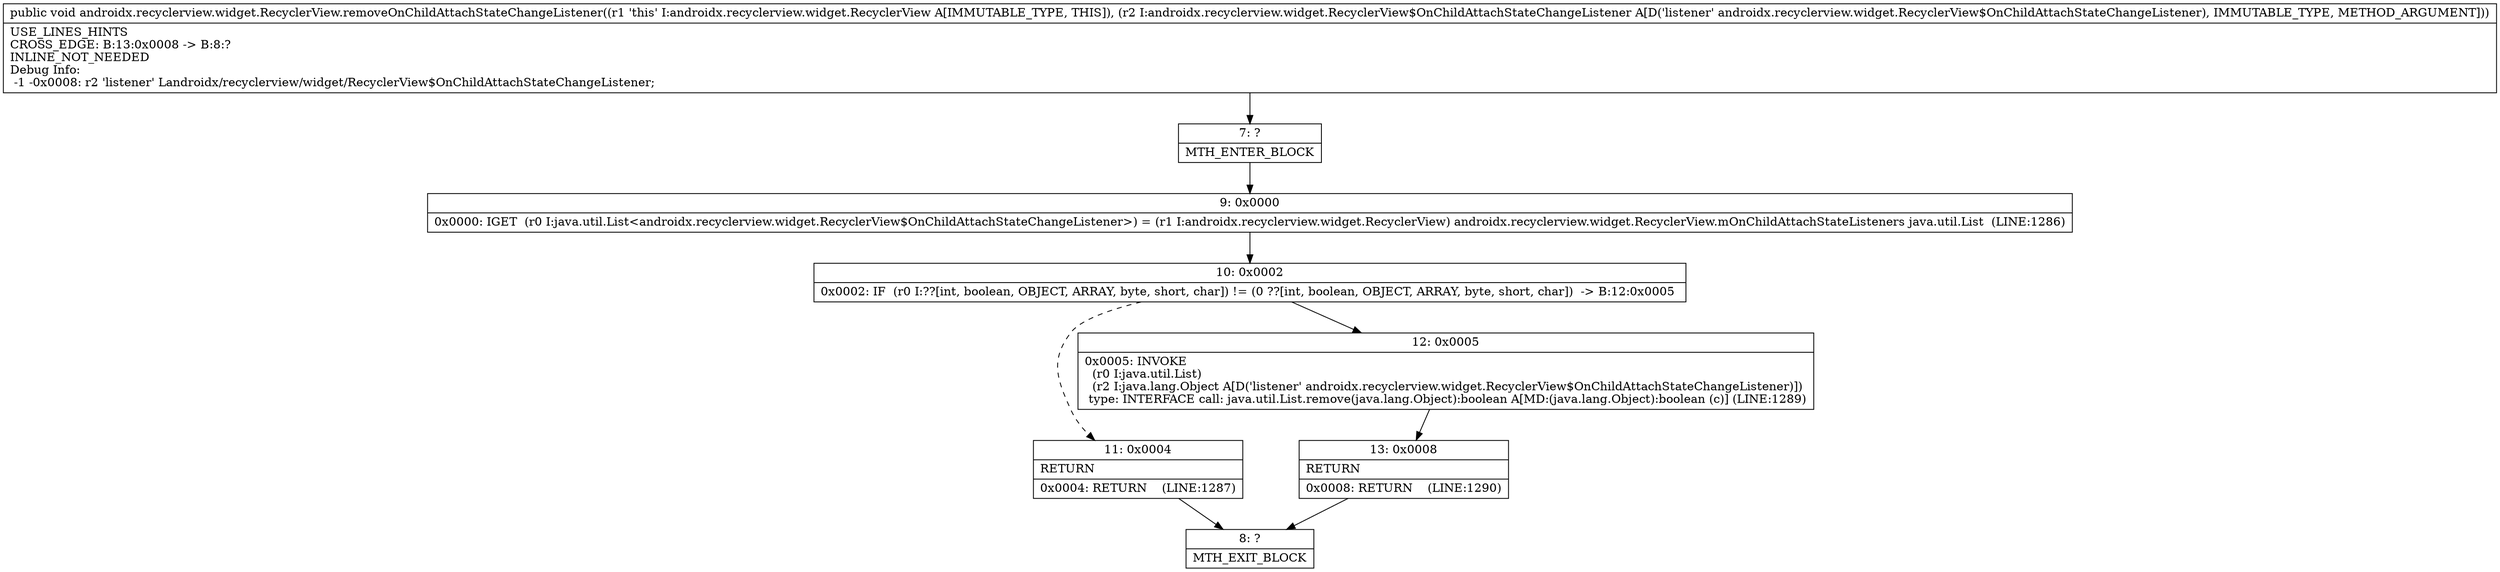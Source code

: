 digraph "CFG forandroidx.recyclerview.widget.RecyclerView.removeOnChildAttachStateChangeListener(Landroidx\/recyclerview\/widget\/RecyclerView$OnChildAttachStateChangeListener;)V" {
Node_7 [shape=record,label="{7\:\ ?|MTH_ENTER_BLOCK\l}"];
Node_9 [shape=record,label="{9\:\ 0x0000|0x0000: IGET  (r0 I:java.util.List\<androidx.recyclerview.widget.RecyclerView$OnChildAttachStateChangeListener\>) = (r1 I:androidx.recyclerview.widget.RecyclerView) androidx.recyclerview.widget.RecyclerView.mOnChildAttachStateListeners java.util.List  (LINE:1286)\l}"];
Node_10 [shape=record,label="{10\:\ 0x0002|0x0002: IF  (r0 I:??[int, boolean, OBJECT, ARRAY, byte, short, char]) != (0 ??[int, boolean, OBJECT, ARRAY, byte, short, char])  \-\> B:12:0x0005 \l}"];
Node_11 [shape=record,label="{11\:\ 0x0004|RETURN\l|0x0004: RETURN    (LINE:1287)\l}"];
Node_8 [shape=record,label="{8\:\ ?|MTH_EXIT_BLOCK\l}"];
Node_12 [shape=record,label="{12\:\ 0x0005|0x0005: INVOKE  \l  (r0 I:java.util.List)\l  (r2 I:java.lang.Object A[D('listener' androidx.recyclerview.widget.RecyclerView$OnChildAttachStateChangeListener)])\l type: INTERFACE call: java.util.List.remove(java.lang.Object):boolean A[MD:(java.lang.Object):boolean (c)] (LINE:1289)\l}"];
Node_13 [shape=record,label="{13\:\ 0x0008|RETURN\l|0x0008: RETURN    (LINE:1290)\l}"];
MethodNode[shape=record,label="{public void androidx.recyclerview.widget.RecyclerView.removeOnChildAttachStateChangeListener((r1 'this' I:androidx.recyclerview.widget.RecyclerView A[IMMUTABLE_TYPE, THIS]), (r2 I:androidx.recyclerview.widget.RecyclerView$OnChildAttachStateChangeListener A[D('listener' androidx.recyclerview.widget.RecyclerView$OnChildAttachStateChangeListener), IMMUTABLE_TYPE, METHOD_ARGUMENT]))  | USE_LINES_HINTS\lCROSS_EDGE: B:13:0x0008 \-\> B:8:?\lINLINE_NOT_NEEDED\lDebug Info:\l  \-1 \-0x0008: r2 'listener' Landroidx\/recyclerview\/widget\/RecyclerView$OnChildAttachStateChangeListener;\l}"];
MethodNode -> Node_7;Node_7 -> Node_9;
Node_9 -> Node_10;
Node_10 -> Node_11[style=dashed];
Node_10 -> Node_12;
Node_11 -> Node_8;
Node_12 -> Node_13;
Node_13 -> Node_8;
}

